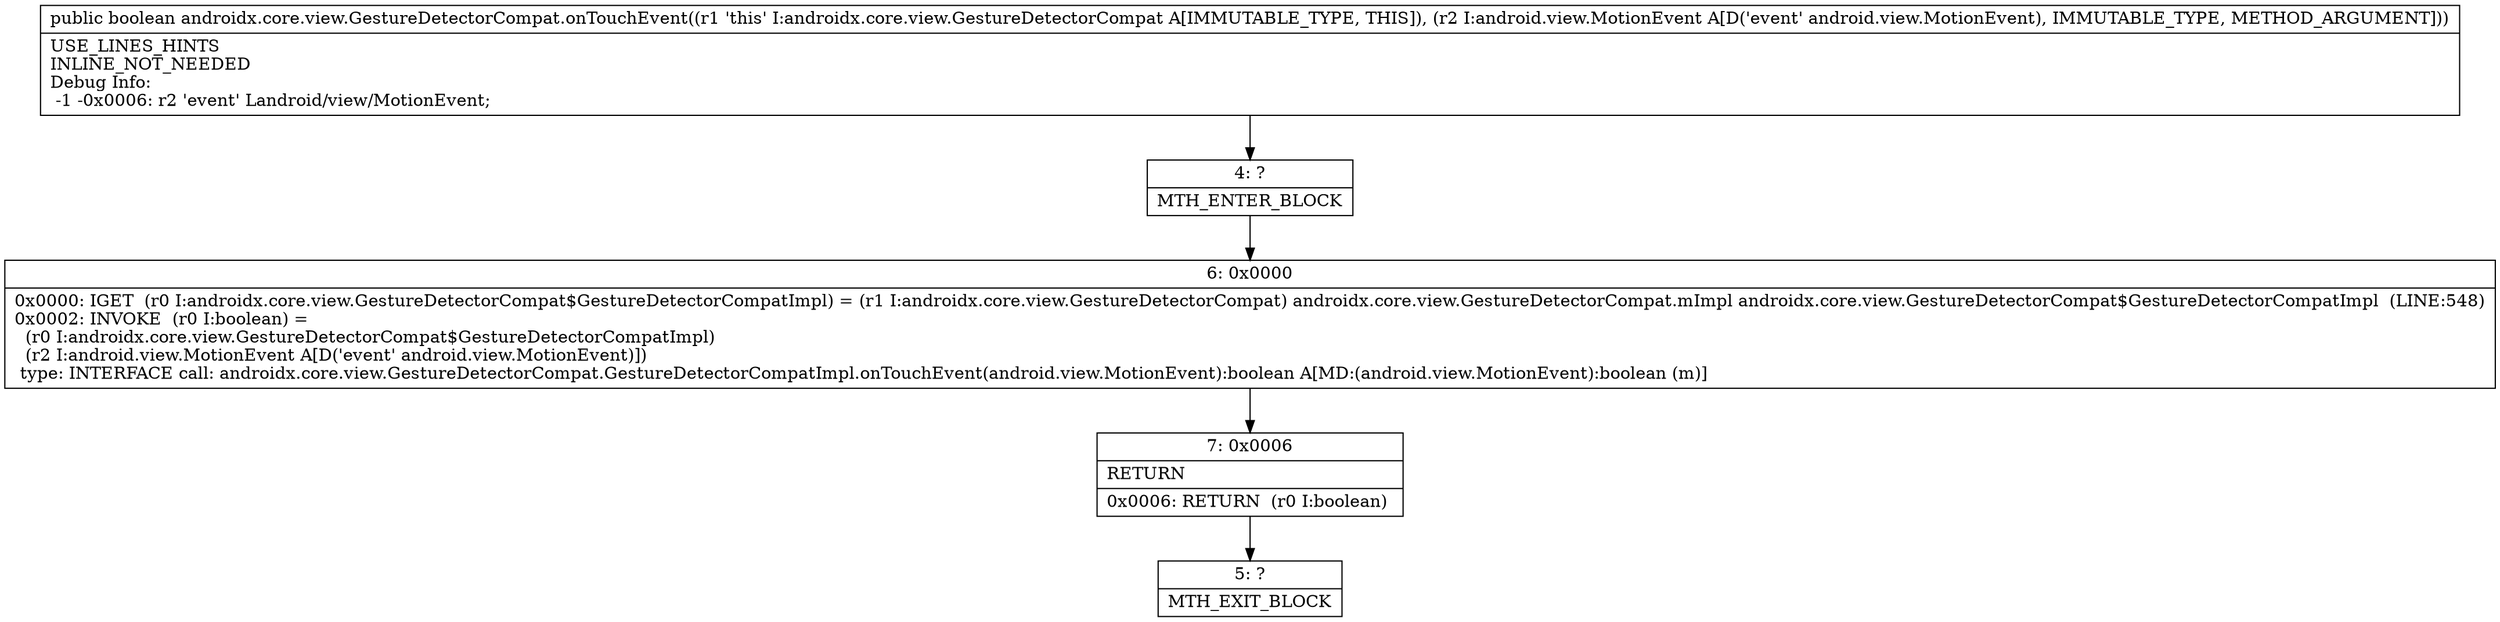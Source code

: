 digraph "CFG forandroidx.core.view.GestureDetectorCompat.onTouchEvent(Landroid\/view\/MotionEvent;)Z" {
Node_4 [shape=record,label="{4\:\ ?|MTH_ENTER_BLOCK\l}"];
Node_6 [shape=record,label="{6\:\ 0x0000|0x0000: IGET  (r0 I:androidx.core.view.GestureDetectorCompat$GestureDetectorCompatImpl) = (r1 I:androidx.core.view.GestureDetectorCompat) androidx.core.view.GestureDetectorCompat.mImpl androidx.core.view.GestureDetectorCompat$GestureDetectorCompatImpl  (LINE:548)\l0x0002: INVOKE  (r0 I:boolean) = \l  (r0 I:androidx.core.view.GestureDetectorCompat$GestureDetectorCompatImpl)\l  (r2 I:android.view.MotionEvent A[D('event' android.view.MotionEvent)])\l type: INTERFACE call: androidx.core.view.GestureDetectorCompat.GestureDetectorCompatImpl.onTouchEvent(android.view.MotionEvent):boolean A[MD:(android.view.MotionEvent):boolean (m)]\l}"];
Node_7 [shape=record,label="{7\:\ 0x0006|RETURN\l|0x0006: RETURN  (r0 I:boolean) \l}"];
Node_5 [shape=record,label="{5\:\ ?|MTH_EXIT_BLOCK\l}"];
MethodNode[shape=record,label="{public boolean androidx.core.view.GestureDetectorCompat.onTouchEvent((r1 'this' I:androidx.core.view.GestureDetectorCompat A[IMMUTABLE_TYPE, THIS]), (r2 I:android.view.MotionEvent A[D('event' android.view.MotionEvent), IMMUTABLE_TYPE, METHOD_ARGUMENT]))  | USE_LINES_HINTS\lINLINE_NOT_NEEDED\lDebug Info:\l  \-1 \-0x0006: r2 'event' Landroid\/view\/MotionEvent;\l}"];
MethodNode -> Node_4;Node_4 -> Node_6;
Node_6 -> Node_7;
Node_7 -> Node_5;
}


